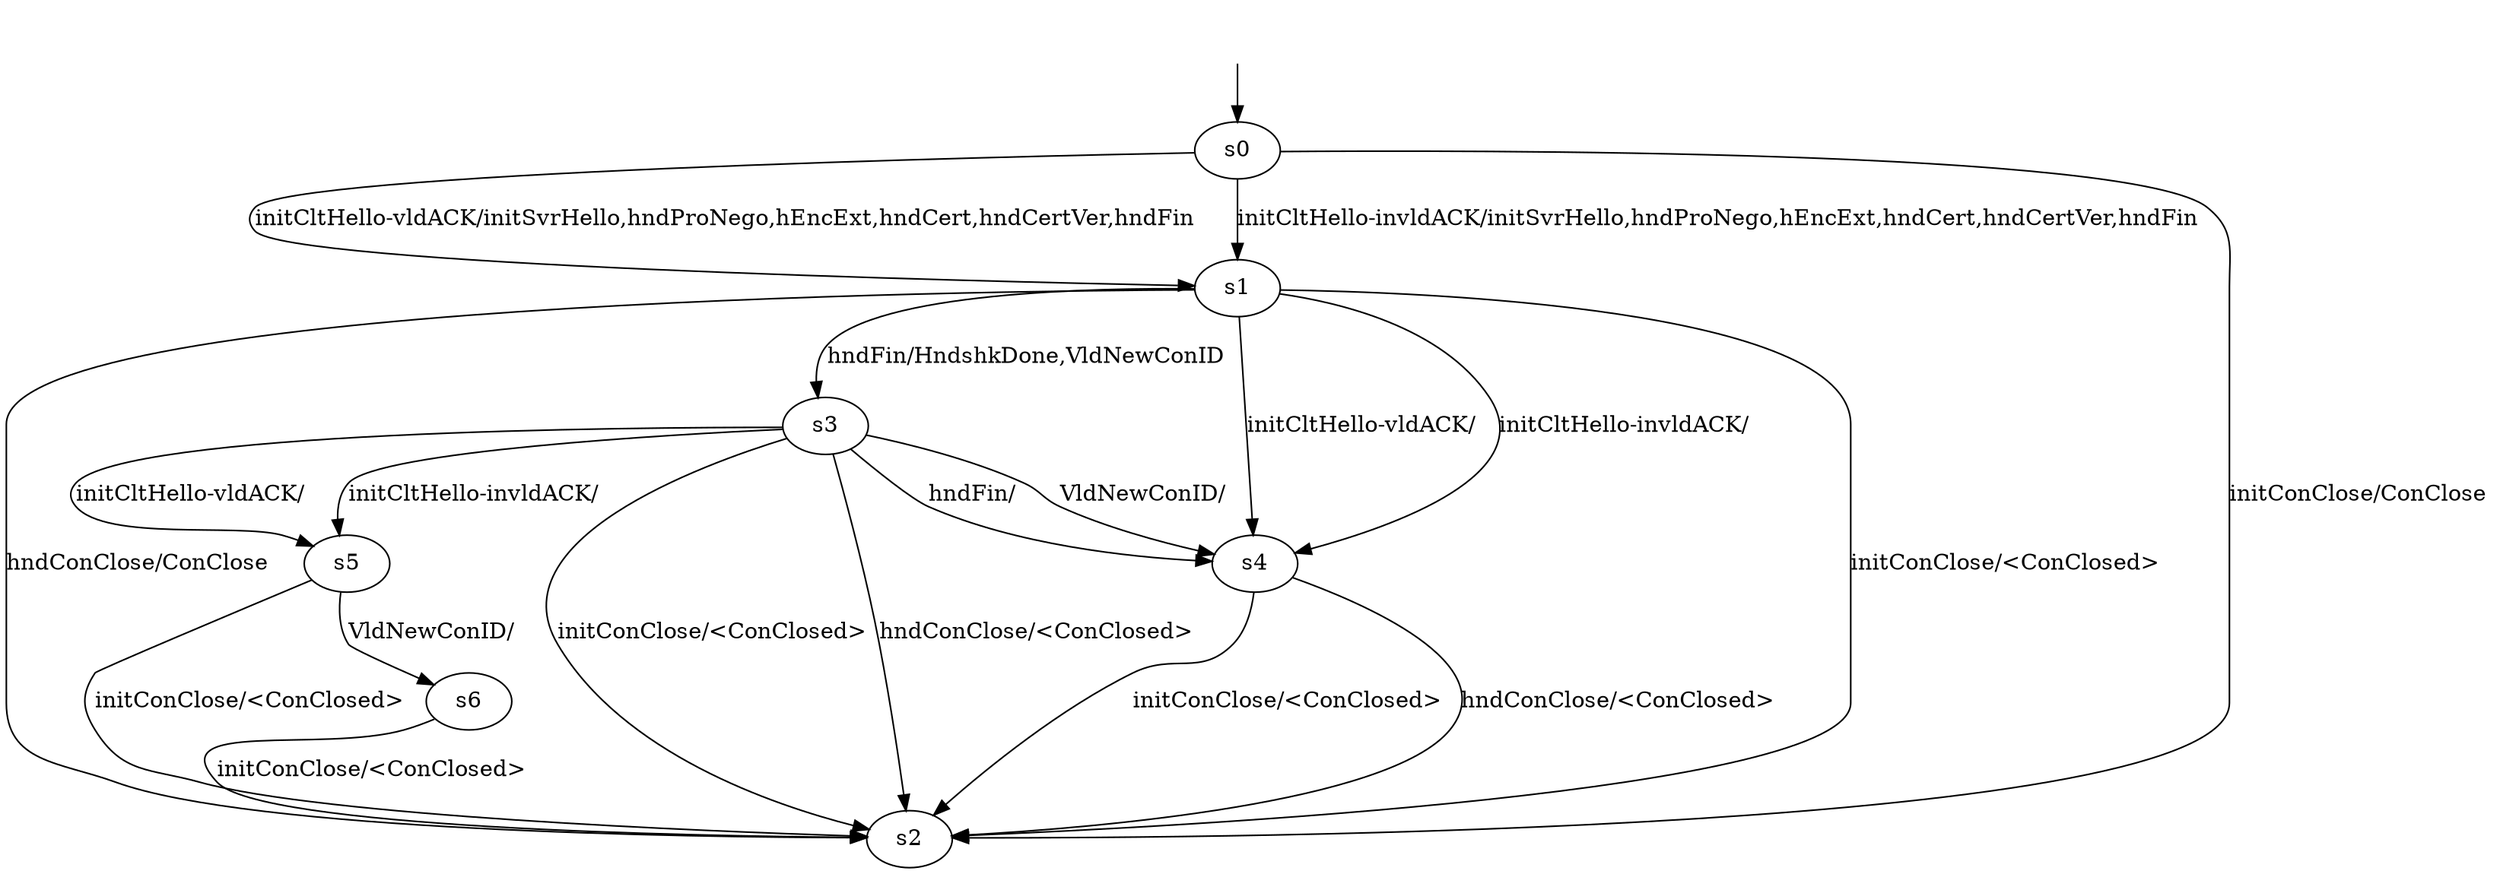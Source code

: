 digraph "kwikModels/kwik-B-0/learnedModel" {
s0 [label=s0];
s1 [label=s1];
s2 [label=s2];
s3 [label=s3];
s4 [label=s4];
s5 [label=s5];
s6 [label=s6];
s0 -> s2  [label="initConClose/ConClose "];
s0 -> s1  [label="initCltHello-vldACK/initSvrHello,hndProNego,hEncExt,hndCert,hndCertVer,hndFin "];
s0 -> s1  [label="initCltHello-invldACK/initSvrHello,hndProNego,hEncExt,hndCert,hndCertVer,hndFin "];
s1 -> s2  [label="initConClose/<ConClosed> "];
s1 -> s4  [label="initCltHello-vldACK/ "];
s1 -> s4  [label="initCltHello-invldACK/ "];
s1 -> s3  [label="hndFin/HndshkDone,VldNewConID "];
s1 -> s2  [label="hndConClose/ConClose "];
s3 -> s2  [label="initConClose/<ConClosed> "];
s3 -> s5  [label="initCltHello-vldACK/ "];
s3 -> s5  [label="initCltHello-invldACK/ "];
s3 -> s4  [label="hndFin/ "];
s3 -> s2  [label="hndConClose/<ConClosed> "];
s3 -> s4  [label="VldNewConID/ "];
s4 -> s2  [label="initConClose/<ConClosed> "];
s4 -> s2  [label="hndConClose/<ConClosed> "];
s5 -> s2  [label="initConClose/<ConClosed> "];
s5 -> s6  [label="VldNewConID/ "];
s6 -> s2  [label="initConClose/<ConClosed> "];
__start0 [label="", shape=none];
__start0 -> s0  [label=""];
}

